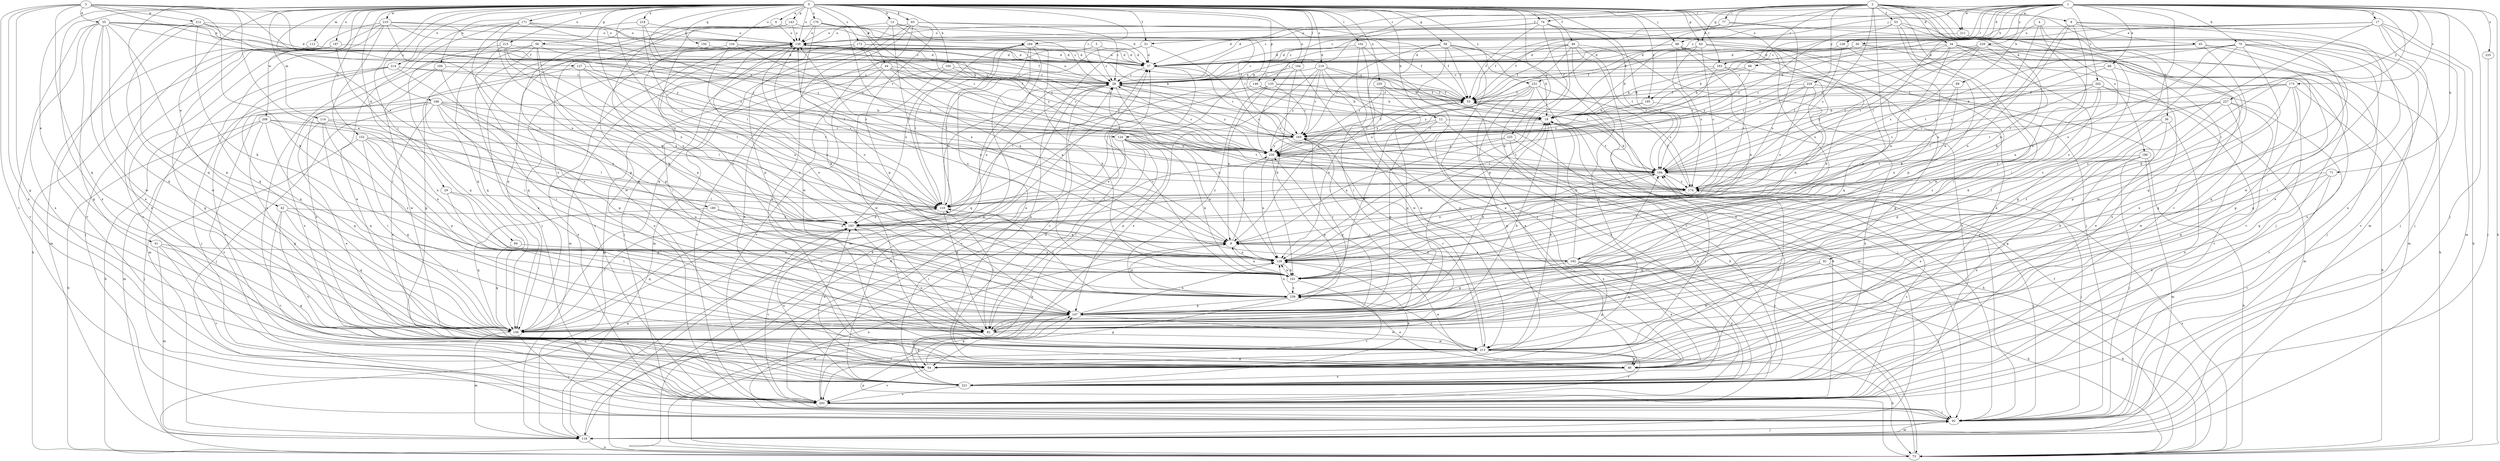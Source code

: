 strict digraph  {
0;
1;
2;
3;
4;
5;
6;
8;
9;
12;
13;
17;
19;
28;
29;
30;
34;
35;
36;
37;
41;
42;
44;
45;
46;
48;
51;
53;
55;
56;
58;
63;
64;
66;
68;
69;
70;
71;
73;
74;
77;
81;
82;
84;
88;
92;
93;
100;
101;
102;
104;
110;
113;
114;
119;
124;
127;
128;
129;
133;
134;
138;
143;
146;
147;
150;
152;
156;
163;
164;
165;
166;
170;
171;
172;
173;
174;
180;
184;
185;
186;
187;
192;
193;
195;
202;
203;
208;
210;
211;
212;
213;
214;
215;
218;
219;
220;
221;
225;
227;
228;
229;
230;
231;
233;
239;
0 -> 6  [label=a];
0 -> 12  [label=b];
0 -> 13  [label=b];
0 -> 28  [label=c];
0 -> 29  [label=d];
0 -> 41  [label=e];
0 -> 42  [label=e];
0 -> 44  [label=e];
0 -> 48  [label=f];
0 -> 51  [label=f];
0 -> 56  [label=g];
0 -> 58  [label=g];
0 -> 63  [label=g];
0 -> 74  [label=i];
0 -> 84  [label=j];
0 -> 88  [label=j];
0 -> 93  [label=k];
0 -> 100  [label=k];
0 -> 102  [label=l];
0 -> 104  [label=l];
0 -> 110  [label=l];
0 -> 113  [label=m];
0 -> 114  [label=m];
0 -> 124  [label=n];
0 -> 133  [label=o];
0 -> 134  [label=o];
0 -> 138  [label=o];
0 -> 143  [label=p];
0 -> 146  [label=p];
0 -> 150  [label=q];
0 -> 152  [label=q];
0 -> 156  [label=q];
0 -> 163  [label=r];
0 -> 166  [label=s];
0 -> 170  [label=s];
0 -> 171  [label=s];
0 -> 172  [label=s];
0 -> 180  [label=t];
0 -> 184  [label=t];
0 -> 185  [label=u];
0 -> 186  [label=u];
0 -> 187  [label=u];
0 -> 192  [label=u];
0 -> 195  [label=v];
0 -> 208  [label=w];
0 -> 210  [label=w];
0 -> 214  [label=x];
0 -> 215  [label=x];
0 -> 218  [label=x];
0 -> 219  [label=x];
0 -> 220  [label=x];
0 -> 221  [label=x];
0 -> 225  [label=y];
0 -> 231  [label=z];
1 -> 17  [label=b];
1 -> 28  [label=c];
1 -> 30  [label=d];
1 -> 51  [label=f];
1 -> 66  [label=h];
1 -> 68  [label=h];
1 -> 69  [label=h];
1 -> 70  [label=h];
1 -> 71  [label=h];
1 -> 73  [label=h];
1 -> 88  [label=j];
1 -> 92  [label=j];
1 -> 110  [label=l];
1 -> 147  [label=p];
1 -> 163  [label=r];
1 -> 173  [label=s];
1 -> 195  [label=v];
1 -> 202  [label=v];
1 -> 211  [label=w];
1 -> 227  [label=y];
1 -> 228  [label=y];
1 -> 231  [label=z];
1 -> 233  [label=z];
1 -> 239  [label=z];
2 -> 8  [label=a];
2 -> 19  [label=b];
2 -> 28  [label=c];
2 -> 34  [label=d];
2 -> 53  [label=f];
2 -> 63  [label=g];
2 -> 74  [label=i];
2 -> 77  [label=i];
2 -> 81  [label=i];
2 -> 82  [label=i];
2 -> 101  [label=k];
2 -> 119  [label=m];
2 -> 124  [label=n];
2 -> 147  [label=p];
2 -> 163  [label=r];
2 -> 164  [label=r];
2 -> 174  [label=s];
2 -> 203  [label=v];
2 -> 211  [label=w];
2 -> 229  [label=y];
3 -> 9  [label=a];
3 -> 35  [label=d];
3 -> 55  [label=f];
3 -> 64  [label=g];
3 -> 101  [label=k];
3 -> 127  [label=n];
3 -> 156  [label=q];
3 -> 174  [label=s];
3 -> 203  [label=v];
3 -> 212  [label=w];
3 -> 221  [label=x];
4 -> 36  [label=d];
4 -> 128  [label=n];
4 -> 129  [label=n];
4 -> 239  [label=z];
5 -> 28  [label=c];
5 -> 37  [label=d];
5 -> 119  [label=m];
6 -> 138  [label=o];
6 -> 156  [label=q];
6 -> 164  [label=r];
6 -> 213  [label=w];
8 -> 9  [label=a];
8 -> 45  [label=e];
8 -> 46  [label=e];
8 -> 129  [label=n];
8 -> 192  [label=u];
8 -> 213  [label=w];
9 -> 129  [label=n];
9 -> 192  [label=u];
9 -> 230  [label=y];
12 -> 73  [label=h];
12 -> 101  [label=k];
12 -> 147  [label=p];
12 -> 165  [label=r];
12 -> 184  [label=t];
13 -> 28  [label=c];
13 -> 55  [label=f];
13 -> 110  [label=l];
13 -> 138  [label=o];
13 -> 147  [label=p];
13 -> 230  [label=y];
17 -> 19  [label=b];
17 -> 28  [label=c];
17 -> 55  [label=f];
17 -> 73  [label=h];
17 -> 92  [label=j];
17 -> 119  [label=m];
17 -> 138  [label=o];
17 -> 221  [label=x];
17 -> 239  [label=z];
19 -> 165  [label=r];
28 -> 55  [label=f];
28 -> 129  [label=n];
28 -> 138  [label=o];
28 -> 156  [label=q];
28 -> 193  [label=u];
28 -> 203  [label=v];
28 -> 230  [label=y];
29 -> 82  [label=i];
29 -> 110  [label=l];
29 -> 147  [label=p];
30 -> 19  [label=b];
30 -> 37  [label=d];
30 -> 55  [label=f];
30 -> 119  [label=m];
30 -> 221  [label=x];
34 -> 9  [label=a];
34 -> 37  [label=d];
34 -> 82  [label=i];
34 -> 92  [label=j];
34 -> 165  [label=r];
34 -> 184  [label=t];
34 -> 203  [label=v];
34 -> 221  [label=x];
35 -> 19  [label=b];
35 -> 46  [label=e];
35 -> 64  [label=g];
35 -> 138  [label=o];
35 -> 147  [label=p];
35 -> 156  [label=q];
35 -> 165  [label=r];
35 -> 203  [label=v];
35 -> 213  [label=w];
35 -> 221  [label=x];
35 -> 230  [label=y];
36 -> 64  [label=g];
36 -> 147  [label=p];
36 -> 165  [label=r];
36 -> 221  [label=x];
37 -> 28  [label=c];
37 -> 82  [label=i];
37 -> 138  [label=o];
37 -> 165  [label=r];
41 -> 64  [label=g];
41 -> 119  [label=m];
41 -> 129  [label=n];
41 -> 203  [label=v];
42 -> 82  [label=i];
42 -> 156  [label=q];
42 -> 193  [label=u];
42 -> 203  [label=v];
42 -> 221  [label=x];
44 -> 9  [label=a];
44 -> 28  [label=c];
44 -> 46  [label=e];
44 -> 119  [label=m];
44 -> 165  [label=r];
44 -> 174  [label=s];
44 -> 203  [label=v];
45 -> 37  [label=d];
45 -> 64  [label=g];
45 -> 73  [label=h];
45 -> 213  [label=w];
45 -> 230  [label=y];
46 -> 28  [label=c];
46 -> 184  [label=t];
46 -> 221  [label=x];
48 -> 28  [label=c];
48 -> 37  [label=d];
48 -> 55  [label=f];
48 -> 184  [label=t];
48 -> 193  [label=u];
48 -> 203  [label=v];
48 -> 213  [label=w];
48 -> 221  [label=x];
51 -> 37  [label=d];
51 -> 110  [label=l];
51 -> 174  [label=s];
51 -> 221  [label=x];
53 -> 64  [label=g];
53 -> 82  [label=i];
53 -> 92  [label=j];
53 -> 138  [label=o];
53 -> 147  [label=p];
53 -> 230  [label=y];
55 -> 19  [label=b];
55 -> 230  [label=y];
56 -> 37  [label=d];
56 -> 46  [label=e];
56 -> 101  [label=k];
56 -> 147  [label=p];
56 -> 156  [label=q];
56 -> 174  [label=s];
56 -> 221  [label=x];
58 -> 9  [label=a];
58 -> 19  [label=b];
58 -> 37  [label=d];
58 -> 46  [label=e];
58 -> 55  [label=f];
58 -> 92  [label=j];
58 -> 165  [label=r];
58 -> 221  [label=x];
63 -> 19  [label=b];
63 -> 37  [label=d];
63 -> 55  [label=f];
63 -> 82  [label=i];
63 -> 101  [label=k];
63 -> 156  [label=q];
63 -> 174  [label=s];
63 -> 184  [label=t];
64 -> 147  [label=p];
64 -> 193  [label=u];
64 -> 203  [label=v];
66 -> 19  [label=b];
66 -> 28  [label=c];
66 -> 230  [label=y];
68 -> 9  [label=a];
68 -> 28  [label=c];
68 -> 156  [label=q];
68 -> 184  [label=t];
69 -> 55  [label=f];
69 -> 129  [label=n];
69 -> 174  [label=s];
70 -> 37  [label=d];
70 -> 64  [label=g];
70 -> 82  [label=i];
70 -> 156  [label=q];
70 -> 174  [label=s];
70 -> 184  [label=t];
70 -> 193  [label=u];
70 -> 203  [label=v];
70 -> 239  [label=z];
71 -> 46  [label=e];
71 -> 101  [label=k];
71 -> 174  [label=s];
71 -> 203  [label=v];
73 -> 37  [label=d];
73 -> 55  [label=f];
73 -> 129  [label=n];
73 -> 147  [label=p];
73 -> 174  [label=s];
73 -> 193  [label=u];
73 -> 230  [label=y];
74 -> 37  [label=d];
74 -> 55  [label=f];
74 -> 92  [label=j];
74 -> 129  [label=n];
74 -> 138  [label=o];
74 -> 147  [label=p];
74 -> 184  [label=t];
77 -> 37  [label=d];
77 -> 138  [label=o];
77 -> 193  [label=u];
77 -> 221  [label=x];
81 -> 73  [label=h];
81 -> 92  [label=j];
81 -> 101  [label=k];
81 -> 156  [label=q];
81 -> 213  [label=w];
82 -> 19  [label=b];
82 -> 64  [label=g];
82 -> 110  [label=l];
82 -> 165  [label=r];
82 -> 213  [label=w];
84 -> 129  [label=n];
84 -> 156  [label=q];
88 -> 28  [label=c];
88 -> 37  [label=d];
88 -> 46  [label=e];
88 -> 64  [label=g];
88 -> 129  [label=n];
88 -> 174  [label=s];
92 -> 9  [label=a];
92 -> 119  [label=m];
92 -> 138  [label=o];
93 -> 28  [label=c];
93 -> 46  [label=e];
93 -> 55  [label=f];
93 -> 138  [label=o];
93 -> 147  [label=p];
93 -> 156  [label=q];
93 -> 213  [label=w];
100 -> 28  [label=c];
100 -> 203  [label=v];
100 -> 213  [label=w];
100 -> 230  [label=y];
101 -> 9  [label=a];
101 -> 28  [label=c];
101 -> 129  [label=n];
101 -> 138  [label=o];
101 -> 203  [label=v];
101 -> 239  [label=z];
102 -> 37  [label=d];
102 -> 46  [label=e];
102 -> 82  [label=i];
102 -> 203  [label=v];
104 -> 28  [label=c];
104 -> 101  [label=k];
104 -> 213  [label=w];
104 -> 230  [label=y];
110 -> 28  [label=c];
110 -> 82  [label=i];
110 -> 193  [label=u];
113 -> 37  [label=d];
113 -> 119  [label=m];
114 -> 46  [label=e];
114 -> 82  [label=i];
114 -> 156  [label=q];
114 -> 165  [label=r];
114 -> 193  [label=u];
119 -> 28  [label=c];
119 -> 37  [label=d];
119 -> 73  [label=h];
119 -> 92  [label=j];
124 -> 73  [label=h];
124 -> 82  [label=i];
124 -> 101  [label=k];
124 -> 129  [label=n];
124 -> 147  [label=p];
124 -> 184  [label=t];
124 -> 193  [label=u];
124 -> 230  [label=y];
127 -> 28  [label=c];
127 -> 110  [label=l];
127 -> 156  [label=q];
127 -> 174  [label=s];
127 -> 193  [label=u];
128 -> 37  [label=d];
128 -> 101  [label=k];
128 -> 184  [label=t];
129 -> 19  [label=b];
129 -> 46  [label=e];
129 -> 101  [label=k];
129 -> 138  [label=o];
129 -> 184  [label=t];
133 -> 9  [label=a];
133 -> 19  [label=b];
133 -> 55  [label=f];
133 -> 110  [label=l];
133 -> 165  [label=r];
133 -> 239  [label=z];
134 -> 37  [label=d];
134 -> 64  [label=g];
134 -> 129  [label=n];
134 -> 184  [label=t];
134 -> 230  [label=y];
138 -> 37  [label=d];
138 -> 55  [label=f];
138 -> 82  [label=i];
138 -> 101  [label=k];
138 -> 203  [label=v];
138 -> 239  [label=z];
143 -> 37  [label=d];
143 -> 138  [label=o];
143 -> 147  [label=p];
143 -> 174  [label=s];
143 -> 239  [label=z];
146 -> 19  [label=b];
146 -> 55  [label=f];
146 -> 110  [label=l];
147 -> 19  [label=b];
147 -> 82  [label=i];
147 -> 129  [label=n];
147 -> 156  [label=q];
147 -> 203  [label=v];
147 -> 213  [label=w];
147 -> 230  [label=y];
150 -> 37  [label=d];
150 -> 129  [label=n];
152 -> 92  [label=j];
152 -> 110  [label=l];
152 -> 129  [label=n];
152 -> 147  [label=p];
152 -> 156  [label=q];
152 -> 230  [label=y];
156 -> 92  [label=j];
156 -> 110  [label=l];
156 -> 119  [label=m];
163 -> 19  [label=b];
163 -> 28  [label=c];
163 -> 129  [label=n];
163 -> 174  [label=s];
163 -> 230  [label=y];
164 -> 37  [label=d];
164 -> 46  [label=e];
164 -> 73  [label=h];
164 -> 101  [label=k];
164 -> 110  [label=l];
164 -> 119  [label=m];
164 -> 193  [label=u];
164 -> 221  [label=x];
165 -> 55  [label=f];
165 -> 138  [label=o];
165 -> 184  [label=t];
165 -> 230  [label=y];
166 -> 19  [label=b];
166 -> 46  [label=e];
166 -> 73  [label=h];
166 -> 92  [label=j];
166 -> 110  [label=l];
166 -> 129  [label=n];
166 -> 147  [label=p];
166 -> 184  [label=t];
166 -> 193  [label=u];
166 -> 203  [label=v];
170 -> 9  [label=a];
170 -> 19  [label=b];
170 -> 92  [label=j];
170 -> 110  [label=l];
170 -> 138  [label=o];
170 -> 156  [label=q];
170 -> 165  [label=r];
171 -> 46  [label=e];
171 -> 55  [label=f];
171 -> 129  [label=n];
171 -> 138  [label=o];
171 -> 147  [label=p];
171 -> 165  [label=r];
171 -> 221  [label=x];
172 -> 9  [label=a];
172 -> 19  [label=b];
172 -> 37  [label=d];
172 -> 92  [label=j];
172 -> 119  [label=m];
172 -> 156  [label=q];
173 -> 19  [label=b];
173 -> 55  [label=f];
173 -> 64  [label=g];
173 -> 73  [label=h];
173 -> 147  [label=p];
173 -> 156  [label=q];
173 -> 184  [label=t];
174 -> 55  [label=f];
174 -> 92  [label=j];
174 -> 110  [label=l];
180 -> 9  [label=a];
180 -> 156  [label=q];
180 -> 193  [label=u];
184 -> 19  [label=b];
184 -> 28  [label=c];
184 -> 92  [label=j];
184 -> 110  [label=l];
184 -> 129  [label=n];
184 -> 174  [label=s];
185 -> 28  [label=c];
185 -> 82  [label=i];
185 -> 213  [label=w];
185 -> 221  [label=x];
186 -> 46  [label=e];
186 -> 73  [label=h];
186 -> 92  [label=j];
186 -> 119  [label=m];
186 -> 184  [label=t];
186 -> 221  [label=x];
187 -> 37  [label=d];
187 -> 64  [label=g];
187 -> 73  [label=h];
187 -> 82  [label=i];
187 -> 92  [label=j];
192 -> 9  [label=a];
192 -> 19  [label=b];
192 -> 46  [label=e];
192 -> 64  [label=g];
192 -> 73  [label=h];
192 -> 138  [label=o];
192 -> 147  [label=p];
192 -> 184  [label=t];
192 -> 221  [label=x];
193 -> 9  [label=a];
193 -> 82  [label=i];
193 -> 156  [label=q];
193 -> 203  [label=v];
195 -> 19  [label=b];
195 -> 221  [label=x];
195 -> 230  [label=y];
202 -> 55  [label=f];
202 -> 101  [label=k];
202 -> 110  [label=l];
202 -> 119  [label=m];
202 -> 203  [label=v];
202 -> 230  [label=y];
202 -> 239  [label=z];
203 -> 19  [label=b];
203 -> 37  [label=d];
203 -> 92  [label=j];
203 -> 138  [label=o];
203 -> 174  [label=s];
203 -> 230  [label=y];
208 -> 64  [label=g];
208 -> 73  [label=h];
208 -> 119  [label=m];
208 -> 129  [label=n];
208 -> 156  [label=q];
208 -> 165  [label=r];
208 -> 239  [label=z];
210 -> 28  [label=c];
210 -> 82  [label=i];
210 -> 138  [label=o];
210 -> 156  [label=q];
210 -> 193  [label=u];
210 -> 203  [label=v];
210 -> 221  [label=x];
210 -> 230  [label=y];
211 -> 55  [label=f];
211 -> 92  [label=j];
212 -> 37  [label=d];
212 -> 101  [label=k];
212 -> 138  [label=o];
212 -> 203  [label=v];
212 -> 213  [label=w];
212 -> 230  [label=y];
213 -> 19  [label=b];
213 -> 46  [label=e];
213 -> 64  [label=g];
213 -> 73  [label=h];
213 -> 165  [label=r];
213 -> 184  [label=t];
213 -> 193  [label=u];
213 -> 203  [label=v];
213 -> 239  [label=z];
214 -> 28  [label=c];
214 -> 55  [label=f];
214 -> 92  [label=j];
214 -> 119  [label=m];
214 -> 203  [label=v];
214 -> 239  [label=z];
215 -> 9  [label=a];
215 -> 37  [label=d];
215 -> 82  [label=i];
215 -> 156  [label=q];
215 -> 193  [label=u];
218 -> 110  [label=l];
218 -> 138  [label=o];
218 -> 193  [label=u];
218 -> 230  [label=y];
219 -> 19  [label=b];
219 -> 28  [label=c];
219 -> 73  [label=h];
219 -> 165  [label=r];
219 -> 184  [label=t];
219 -> 213  [label=w];
219 -> 221  [label=x];
219 -> 230  [label=y];
220 -> 55  [label=f];
220 -> 119  [label=m];
220 -> 129  [label=n];
220 -> 156  [label=q];
220 -> 165  [label=r];
221 -> 129  [label=n];
221 -> 193  [label=u];
221 -> 203  [label=v];
225 -> 9  [label=a];
225 -> 92  [label=j];
225 -> 221  [label=x];
225 -> 230  [label=y];
227 -> 19  [label=b];
227 -> 64  [label=g];
227 -> 101  [label=k];
227 -> 184  [label=t];
227 -> 203  [label=v];
227 -> 213  [label=w];
227 -> 239  [label=z];
228 -> 37  [label=d];
228 -> 82  [label=i];
228 -> 165  [label=r];
228 -> 174  [label=s];
228 -> 184  [label=t];
228 -> 193  [label=u];
229 -> 46  [label=e];
229 -> 55  [label=f];
229 -> 129  [label=n];
229 -> 165  [label=r];
229 -> 184  [label=t];
229 -> 193  [label=u];
230 -> 28  [label=c];
230 -> 129  [label=n];
230 -> 147  [label=p];
230 -> 184  [label=t];
231 -> 46  [label=e];
231 -> 55  [label=f];
231 -> 64  [label=g];
231 -> 92  [label=j];
231 -> 174  [label=s];
231 -> 221  [label=x];
231 -> 230  [label=y];
233 -> 92  [label=j];
239 -> 9  [label=a];
239 -> 46  [label=e];
239 -> 64  [label=g];
239 -> 110  [label=l];
239 -> 129  [label=n];
239 -> 138  [label=o];
239 -> 147  [label=p];
239 -> 165  [label=r];
}
